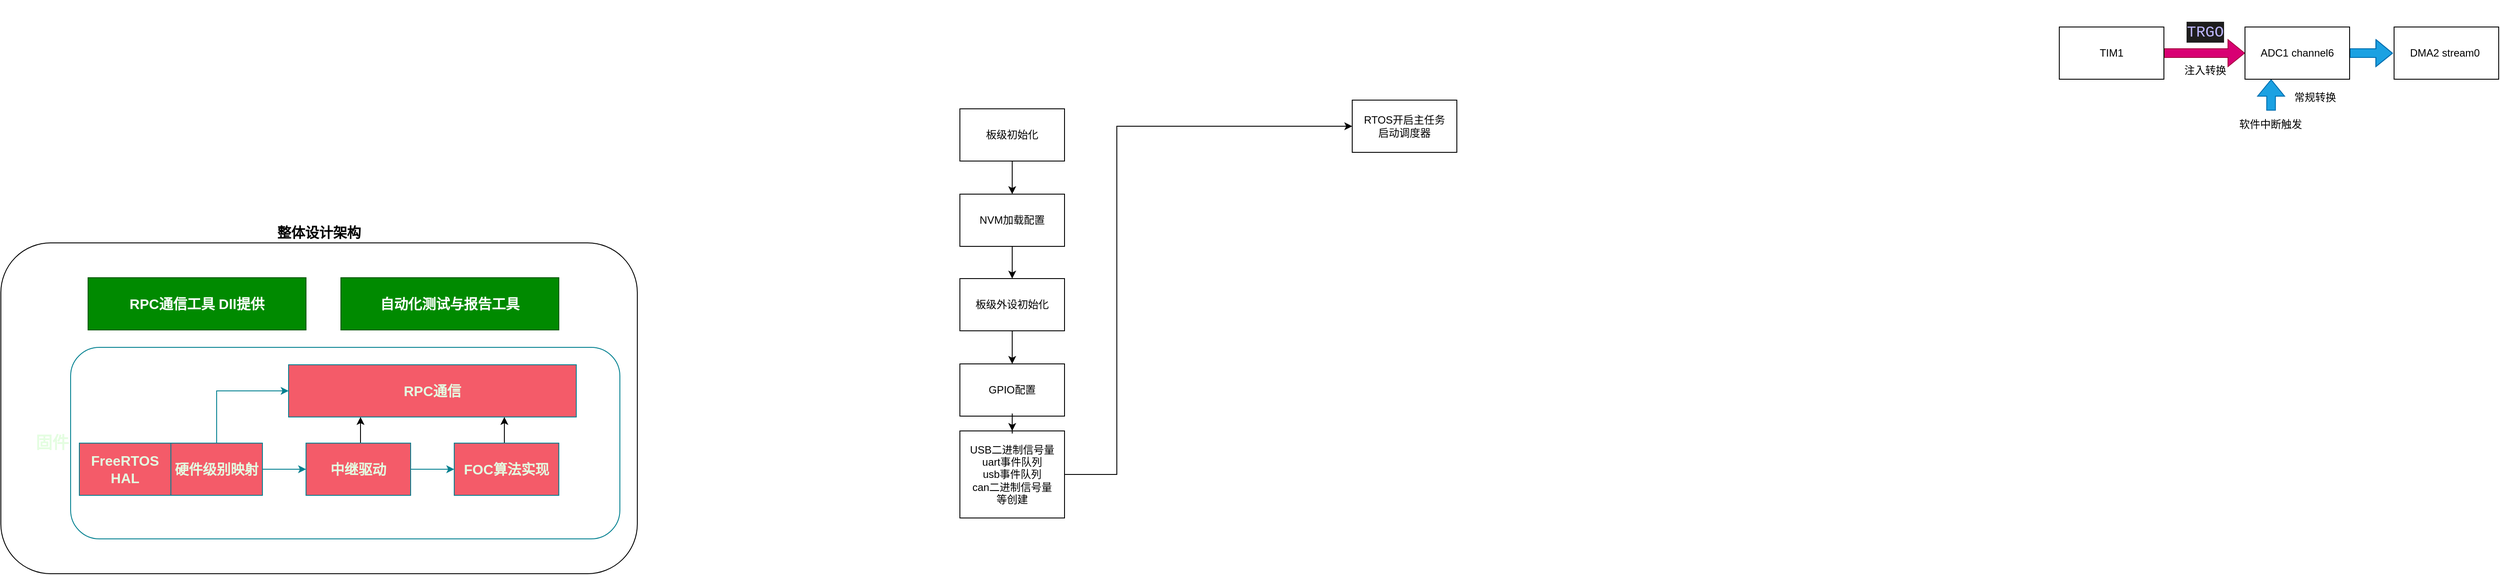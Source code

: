 <mxfile version="26.0.11">
  <diagram name="第 1 页" id="8biO5ifVdaOKBa2SmJb8">
    <mxGraphModel dx="568" dy="286" grid="0" gridSize="10" guides="1" tooltips="1" connect="1" arrows="1" fold="1" page="1" pageScale="1" pageWidth="1169" pageHeight="827" background="none" math="0" shadow="0" adaptiveColors="auto">
      <root>
        <mxCell id="0" />
        <mxCell id="1" parent="0" />
        <mxCell id="F0WUHosokgH1Jt52Bobb-3" value="整体设计&lt;span style=&quot;background-color: transparent; color: light-dark(rgb(0, 0, 0), rgb(255, 255, 255));&quot;&gt;架构&lt;/span&gt;" style="rounded=1;whiteSpace=wrap;html=1;fontStyle=1;fontSize=16;labelPosition=center;verticalLabelPosition=top;align=center;verticalAlign=bottom;fillColor=none;" parent="1" vertex="1">
          <mxGeometry x="220" y="300" width="730" height="380" as="geometry" />
        </mxCell>
        <mxCell id="BNqlOPU7mWvOLJDjoSkw-2" value="固件" style="rounded=1;whiteSpace=wrap;html=1;strokeColor=#028090;fontColor=light-dark(#E4FDE1, #ffffff);fillColor=none;fontStyle=1;labelPosition=left;verticalLabelPosition=middle;align=right;verticalAlign=middle;spacingLeft=0;fontSize=19;" parent="1" vertex="1">
          <mxGeometry x="300" y="420" width="630" height="220" as="geometry" />
        </mxCell>
        <mxCell id="BNqlOPU7mWvOLJDjoSkw-1" value="RPC通信工具 Dll提供" style="rounded=0;whiteSpace=wrap;html=1;labelBackgroundColor=none;fillColor=#008a00;strokeColor=#005700;fontColor=#ffffff;fontStyle=1;fontSize=16;" parent="1" vertex="1">
          <mxGeometry x="320" y="340" width="250" height="60" as="geometry" />
        </mxCell>
        <mxCell id="BNqlOPU7mWvOLJDjoSkw-4" value="自动化测试与报告工具" style="rounded=0;whiteSpace=wrap;html=1;labelBackgroundColor=none;fillColor=#008a00;strokeColor=#005700;fontColor=#ffffff;fontStyle=1;fontSize=16;" parent="1" vertex="1">
          <mxGeometry x="610" y="340" width="250" height="60" as="geometry" />
        </mxCell>
        <mxCell id="7idneSWE3G47reS1xaLq-1" value="RPC通信" style="rounded=0;whiteSpace=wrap;html=1;labelBackgroundColor=none;fillColor=#F45B69;strokeColor=#028090;fontColor=light-dark(#E4FDE1, #ffffff);fontStyle=1;fontSize=16;" parent="1" vertex="1">
          <mxGeometry x="550" y="440" width="330" height="60" as="geometry" />
        </mxCell>
        <mxCell id="7idneSWE3G47reS1xaLq-7" style="edgeStyle=orthogonalEdgeStyle;rounded=0;orthogonalLoop=1;jettySize=auto;html=1;exitX=1;exitY=0.5;exitDx=0;exitDy=0;entryX=0;entryY=0.5;entryDx=0;entryDy=0;labelBackgroundColor=none;strokeColor=#028090;fontColor=light-dark(#E4FDE1, #ffffff);fontStyle=1;fontSize=16;" parent="1" source="7idneSWE3G47reS1xaLq-2" target="7idneSWE3G47reS1xaLq-3" edge="1">
          <mxGeometry relative="1" as="geometry" />
        </mxCell>
        <mxCell id="F0WUHosokgH1Jt52Bobb-1" style="edgeStyle=orthogonalEdgeStyle;rounded=0;orthogonalLoop=1;jettySize=auto;html=1;exitX=0.5;exitY=0;exitDx=0;exitDy=0;entryX=0.25;entryY=1;entryDx=0;entryDy=0;" parent="1" source="7idneSWE3G47reS1xaLq-2" target="7idneSWE3G47reS1xaLq-1" edge="1">
          <mxGeometry relative="1" as="geometry" />
        </mxCell>
        <mxCell id="7idneSWE3G47reS1xaLq-2" value="中继&lt;span style=&quot;background-color: initial;&quot;&gt;驱动&lt;/span&gt;" style="rounded=0;whiteSpace=wrap;html=1;labelBackgroundColor=none;fillColor=#F45B69;strokeColor=#028090;fontColor=light-dark(#E4FDE1, #ffffff);fontStyle=1;fontSize=16;" parent="1" vertex="1">
          <mxGeometry x="570" y="530" width="120" height="60" as="geometry" />
        </mxCell>
        <mxCell id="F0WUHosokgH1Jt52Bobb-2" style="edgeStyle=orthogonalEdgeStyle;rounded=0;orthogonalLoop=1;jettySize=auto;html=1;exitX=0.5;exitY=0;exitDx=0;exitDy=0;entryX=0.75;entryY=1;entryDx=0;entryDy=0;" parent="1" source="7idneSWE3G47reS1xaLq-3" target="7idneSWE3G47reS1xaLq-1" edge="1">
          <mxGeometry relative="1" as="geometry" />
        </mxCell>
        <mxCell id="7idneSWE3G47reS1xaLq-3" value="FOC算法实现" style="rounded=0;whiteSpace=wrap;html=1;labelBackgroundColor=none;fillColor=#F45B69;strokeColor=#028090;fontColor=light-dark(#E4FDE1, #ffffff);fontStyle=1;fontSize=16;" parent="1" vertex="1">
          <mxGeometry x="740" y="530" width="120" height="60" as="geometry" />
        </mxCell>
        <mxCell id="7idneSWE3G47reS1xaLq-5" value="" style="group;labelBackgroundColor=none;fontColor=light-dark(#E4FDE1, #ffffff);fontStyle=1;fontSize=16;" parent="1" vertex="1" connectable="0">
          <mxGeometry x="310" y="530" width="210" height="60" as="geometry" />
        </mxCell>
        <mxCell id="7F3su67hpWIr7ZEjKbrC-1" value="硬件级别映射" style="rounded=0;whiteSpace=wrap;html=1;labelBackgroundColor=none;fillColor=#F45B69;strokeColor=#028090;fontColor=light-dark(#E4FDE1, #ffffff);fontStyle=1;fontSize=16;" parent="7idneSWE3G47reS1xaLq-5" vertex="1">
          <mxGeometry x="105" width="105" height="60" as="geometry" />
        </mxCell>
        <mxCell id="7idneSWE3G47reS1xaLq-4" value="FreeRTOS&lt;div&gt;HAL&lt;/div&gt;" style="rounded=0;whiteSpace=wrap;html=1;labelBackgroundColor=none;fillColor=#F45B69;strokeColor=#028090;fontColor=light-dark(#E4FDE1, #ffffff);fontStyle=1;fontSize=16;" parent="7idneSWE3G47reS1xaLq-5" vertex="1">
          <mxGeometry width="105" height="60" as="geometry" />
        </mxCell>
        <mxCell id="7idneSWE3G47reS1xaLq-6" style="edgeStyle=orthogonalEdgeStyle;rounded=0;orthogonalLoop=1;jettySize=auto;html=1;exitX=1;exitY=0.5;exitDx=0;exitDy=0;entryX=0;entryY=0.5;entryDx=0;entryDy=0;labelBackgroundColor=none;strokeColor=#028090;fontColor=light-dark(#E4FDE1, #ffffff);fontStyle=1;fontSize=16;" parent="1" source="7F3su67hpWIr7ZEjKbrC-1" target="7idneSWE3G47reS1xaLq-2" edge="1">
          <mxGeometry relative="1" as="geometry" />
        </mxCell>
        <mxCell id="7idneSWE3G47reS1xaLq-8" style="edgeStyle=orthogonalEdgeStyle;rounded=0;orthogonalLoop=1;jettySize=auto;html=1;exitX=0.5;exitY=0;exitDx=0;exitDy=0;entryX=0;entryY=0.5;entryDx=0;entryDy=0;labelBackgroundColor=none;strokeColor=#028090;fontColor=light-dark(#E4FDE1, #ffffff);fontStyle=1;fontSize=16;" parent="1" source="7F3su67hpWIr7ZEjKbrC-1" target="7idneSWE3G47reS1xaLq-1" edge="1">
          <mxGeometry relative="1" as="geometry" />
        </mxCell>
        <mxCell id="F0WUHosokgH1Jt52Bobb-6" value="" style="edgeStyle=orthogonalEdgeStyle;rounded=0;orthogonalLoop=1;jettySize=auto;html=1;labelBackgroundColor=none;fontColor=#FF0000;fillColor=none;" parent="1" source="F0WUHosokgH1Jt52Bobb-4" target="F0WUHosokgH1Jt52Bobb-5" edge="1">
          <mxGeometry relative="1" as="geometry" />
        </mxCell>
        <mxCell id="F0WUHosokgH1Jt52Bobb-4" value="板级初始化" style="rounded=0;whiteSpace=wrap;html=1;labelBackgroundColor=none;fillColor=none;" parent="1" vertex="1">
          <mxGeometry x="1320" y="146" width="120" height="60" as="geometry" />
        </mxCell>
        <mxCell id="F0WUHosokgH1Jt52Bobb-8" value="" style="edgeStyle=orthogonalEdgeStyle;rounded=0;orthogonalLoop=1;jettySize=auto;html=1;labelBackgroundColor=none;fontColor=#FF0000;fillColor=none;" parent="1" source="F0WUHosokgH1Jt52Bobb-5" target="F0WUHosokgH1Jt52Bobb-7" edge="1">
          <mxGeometry relative="1" as="geometry" />
        </mxCell>
        <mxCell id="F0WUHosokgH1Jt52Bobb-5" value="NVM加载配置" style="rounded=0;whiteSpace=wrap;html=1;labelBackgroundColor=none;fillColor=none;" parent="1" vertex="1">
          <mxGeometry x="1320" y="244" width="120" height="60" as="geometry" />
        </mxCell>
        <mxCell id="F0WUHosokgH1Jt52Bobb-10" value="" style="edgeStyle=orthogonalEdgeStyle;rounded=0;orthogonalLoop=1;jettySize=auto;html=1;labelBackgroundColor=none;fontColor=#FF0000;fillColor=none;" parent="1" source="F0WUHosokgH1Jt52Bobb-7" target="F0WUHosokgH1Jt52Bobb-9" edge="1">
          <mxGeometry relative="1" as="geometry" />
        </mxCell>
        <mxCell id="F0WUHosokgH1Jt52Bobb-7" value="板级外设初始化" style="rounded=0;whiteSpace=wrap;html=1;labelBackgroundColor=none;fillColor=none;" parent="1" vertex="1">
          <mxGeometry x="1320" y="341" width="120" height="60" as="geometry" />
        </mxCell>
        <mxCell id="F0WUHosokgH1Jt52Bobb-12" value="" style="edgeStyle=orthogonalEdgeStyle;rounded=0;orthogonalLoop=1;jettySize=auto;html=1;labelBackgroundColor=none;fontColor=#FF0000;fillColor=none;" parent="1" source="F0WUHosokgH1Jt52Bobb-9" target="F0WUHosokgH1Jt52Bobb-11" edge="1">
          <mxGeometry relative="1" as="geometry" />
        </mxCell>
        <mxCell id="F0WUHosokgH1Jt52Bobb-9" value="GPIO配置" style="rounded=0;whiteSpace=wrap;html=1;labelBackgroundColor=none;fillColor=none;" parent="1" vertex="1">
          <mxGeometry x="1320" y="439" width="120" height="60" as="geometry" />
        </mxCell>
        <mxCell id="F0WUHosokgH1Jt52Bobb-14" value="" style="edgeStyle=orthogonalEdgeStyle;rounded=0;orthogonalLoop=1;jettySize=auto;html=1;entryX=0;entryY=0.5;entryDx=0;entryDy=0;labelBackgroundColor=none;fontColor=#FF0000;fillColor=none;" parent="1" source="F0WUHosokgH1Jt52Bobb-11" target="F0WUHosokgH1Jt52Bobb-13" edge="1">
          <mxGeometry relative="1" as="geometry">
            <Array as="points">
              <mxPoint x="1500" y="566" />
              <mxPoint x="1500" y="166" />
            </Array>
          </mxGeometry>
        </mxCell>
        <mxCell id="F0WUHosokgH1Jt52Bobb-11" value="USB二进制信号量&lt;div&gt;uart事件队列&lt;/div&gt;&lt;div&gt;usb事件队列&lt;/div&gt;&lt;div&gt;can二进制信号量&lt;/div&gt;&lt;div&gt;等创建&lt;/div&gt;" style="rounded=0;whiteSpace=wrap;html=1;labelBackgroundColor=none;fillColor=none;" parent="1" vertex="1">
          <mxGeometry x="1320" y="516" width="120" height="100" as="geometry" />
        </mxCell>
        <mxCell id="F0WUHosokgH1Jt52Bobb-13" value="RTOS开启主任务&lt;div&gt;启动调度器&lt;/div&gt;" style="whiteSpace=wrap;html=1;rounded=0;labelBackgroundColor=none;fillColor=none;" parent="1" vertex="1">
          <mxGeometry x="1770" y="136" width="120" height="60" as="geometry" />
        </mxCell>
        <mxCell id="3kmo7YIdoAM12e9ZociS-3" style="edgeStyle=orthogonalEdgeStyle;rounded=0;orthogonalLoop=1;jettySize=auto;html=1;exitX=1;exitY=0.5;exitDx=0;exitDy=0;entryX=0;entryY=0.5;entryDx=0;entryDy=0;fillColor=#d80073;strokeColor=#A50040;shape=flexArrow;" edge="1" parent="1" source="3kmo7YIdoAM12e9ZociS-1" target="3kmo7YIdoAM12e9ZociS-2">
          <mxGeometry relative="1" as="geometry" />
        </mxCell>
        <mxCell id="3kmo7YIdoAM12e9ZociS-1" value="TIM1" style="rounded=0;whiteSpace=wrap;html=1;" vertex="1" parent="1">
          <mxGeometry x="2581" y="52" width="120" height="60" as="geometry" />
        </mxCell>
        <mxCell id="3kmo7YIdoAM12e9ZociS-8" style="edgeStyle=orthogonalEdgeStyle;rounded=0;orthogonalLoop=1;jettySize=auto;html=1;exitX=0.25;exitY=1;exitDx=0;exitDy=0;startArrow=classic;startFill=0;endArrow=none;fillColor=#1ba1e2;strokeColor=#006EAF;shape=flexArrow;" edge="1" parent="1" source="3kmo7YIdoAM12e9ZociS-2">
          <mxGeometry relative="1" as="geometry">
            <mxPoint x="2823.892" y="148.162" as="targetPoint" />
          </mxGeometry>
        </mxCell>
        <mxCell id="3kmo7YIdoAM12e9ZociS-9" style="edgeStyle=orthogonalEdgeStyle;rounded=0;orthogonalLoop=1;jettySize=auto;html=1;exitX=1;exitY=0.5;exitDx=0;exitDy=0;fillColor=#1ba1e2;strokeColor=#006EAF;shape=flexArrow;" edge="1" parent="1" source="3kmo7YIdoAM12e9ZociS-2">
          <mxGeometry relative="1" as="geometry">
            <mxPoint x="2963.676" y="82.108" as="targetPoint" />
          </mxGeometry>
        </mxCell>
        <mxCell id="3kmo7YIdoAM12e9ZociS-2" value="ADC1 channel6" style="rounded=0;whiteSpace=wrap;html=1;" vertex="1" parent="1">
          <mxGeometry x="2794" y="52" width="120" height="60" as="geometry" />
        </mxCell>
        <mxCell id="3kmo7YIdoAM12e9ZociS-4" value="&lt;p style=&quot;color: light-dark(rgb(218, 218, 218), rgb(50, 50, 50)); background-color: light-dark(rgb(30, 30, 30), rgb(211, 211, 211)); font-family: Consolas, &amp;quot;Courier New&amp;quot;, monospace; font-size: 17.6px; line-height: 24px; white-space-collapse: preserve;&quot;&gt;&lt;span style=&quot;color: rgb(190, 183, 255);&quot;&gt;TRGO&lt;/span&gt;&lt;/p&gt;" style="text;html=1;align=center;verticalAlign=middle;resizable=0;points=[];autosize=1;strokeColor=none;fillColor=none;" vertex="1" parent="1">
          <mxGeometry x="2719.5" y="21" width="57" height="71" as="geometry" />
        </mxCell>
        <mxCell id="3kmo7YIdoAM12e9ZociS-5" value="注入转换" style="text;html=1;align=center;verticalAlign=middle;resizable=0;points=[];autosize=1;strokeColor=none;fillColor=none;" vertex="1" parent="1">
          <mxGeometry x="2715" y="89" width="66" height="26" as="geometry" />
        </mxCell>
        <mxCell id="3kmo7YIdoAM12e9ZociS-7" value="软件中断触发" style="text;html=1;align=center;verticalAlign=middle;resizable=0;points=[];autosize=1;strokeColor=none;fillColor=none;" vertex="1" parent="1">
          <mxGeometry x="2778" y="151" width="90" height="26" as="geometry" />
        </mxCell>
        <mxCell id="3kmo7YIdoAM12e9ZociS-10" value="DMA2 stream0&amp;nbsp;" style="whiteSpace=wrap;html=1;" vertex="1" parent="1">
          <mxGeometry x="2965" y="52" width="120" height="60" as="geometry" />
        </mxCell>
        <mxCell id="3kmo7YIdoAM12e9ZociS-11" value="常规转换" style="text;html=1;align=center;verticalAlign=middle;resizable=0;points=[];autosize=1;strokeColor=none;fillColor=none;" vertex="1" parent="1">
          <mxGeometry x="2841" y="120" width="66" height="26" as="geometry" />
        </mxCell>
      </root>
    </mxGraphModel>
  </diagram>
</mxfile>
